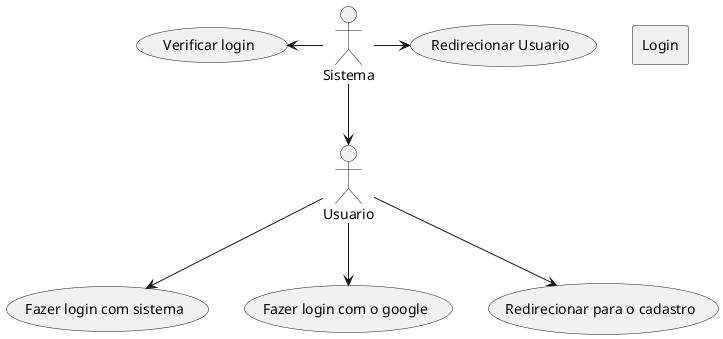 @startuml login
skinparam Style strictuml

(Fazer login com sistema) as preencher
(Redirecionar Usuario) as confirm
(Verificar login) as login 
(Fazer login com o google) as google
(Redirecionar para o cadastro) as redirecionar

:Usuario: as user
:Sistema:  as sist

rectangle Login{
    sist -> confirm
    sist -left-> login
    sist --> user 
    user -->google
    user -->preencher
    user -->redirecionar
}
@enduml